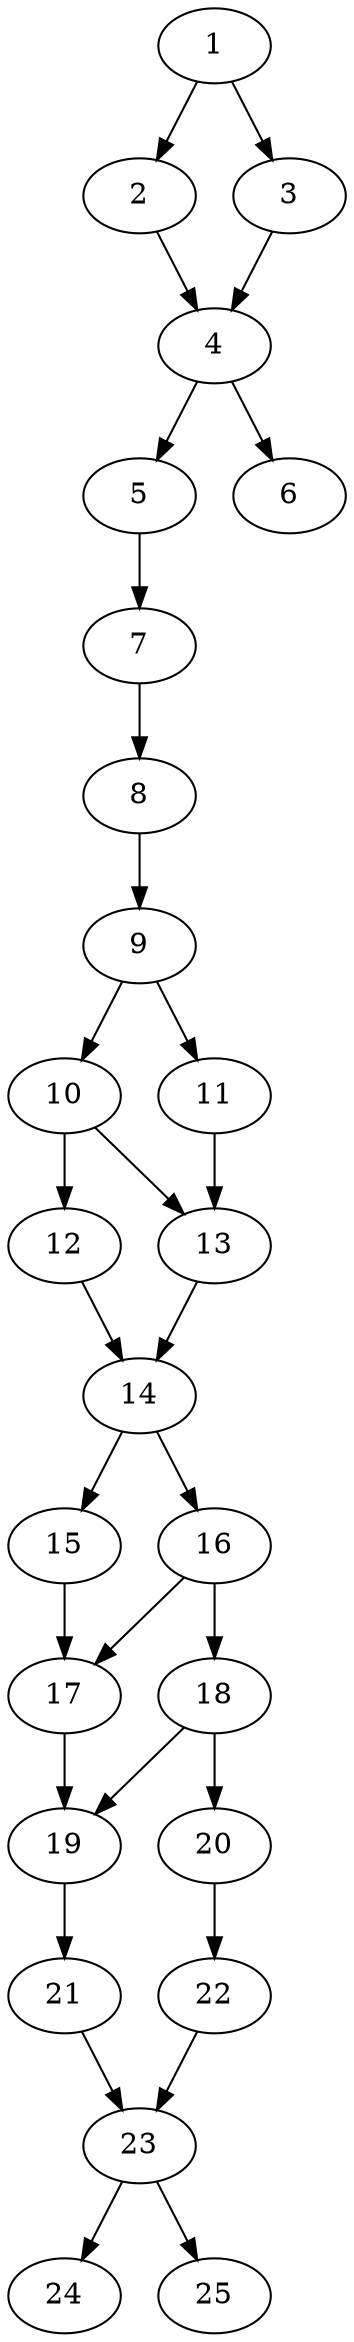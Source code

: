 // DAG automatically generated by daggen at Thu Oct  3 14:00:40 2019
// ./daggen --dot -n 25 --ccr 0.3 --fat 0.3 --regular 0.7 --density 0.6 --mindata 5242880 --maxdata 52428800 
digraph G {
  1 [size="147479893", alpha="0.17", expect_size="44243968"] 
  1 -> 2 [size ="44243968"]
  1 -> 3 [size ="44243968"]
  2 [size="48865280", alpha="0.12", expect_size="14659584"] 
  2 -> 4 [size ="14659584"]
  3 [size="106540373", alpha="0.11", expect_size="31962112"] 
  3 -> 4 [size ="31962112"]
  4 [size="27685547", alpha="0.18", expect_size="8305664"] 
  4 -> 5 [size ="8305664"]
  4 -> 6 [size ="8305664"]
  5 [size="106147840", alpha="0.05", expect_size="31844352"] 
  5 -> 7 [size ="31844352"]
  6 [size="125296640", alpha="0.14", expect_size="37588992"] 
  7 [size="72666453", alpha="0.02", expect_size="21799936"] 
  7 -> 8 [size ="21799936"]
  8 [size="107857920", alpha="0.19", expect_size="32357376"] 
  8 -> 9 [size ="32357376"]
  9 [size="21196800", alpha="0.18", expect_size="6359040"] 
  9 -> 10 [size ="6359040"]
  9 -> 11 [size ="6359040"]
  10 [size="114182827", alpha="0.02", expect_size="34254848"] 
  10 -> 12 [size ="34254848"]
  10 -> 13 [size ="34254848"]
  11 [size="90695680", alpha="0.01", expect_size="27208704"] 
  11 -> 13 [size ="27208704"]
  12 [size="67126613", alpha="0.11", expect_size="20137984"] 
  12 -> 14 [size ="20137984"]
  13 [size="162054827", alpha="0.17", expect_size="48616448"] 
  13 -> 14 [size ="48616448"]
  14 [size="89371307", alpha="0.14", expect_size="26811392"] 
  14 -> 15 [size ="26811392"]
  14 -> 16 [size ="26811392"]
  15 [size="71959893", alpha="0.04", expect_size="21587968"] 
  15 -> 17 [size ="21587968"]
  16 [size="111182507", alpha="0.13", expect_size="33354752"] 
  16 -> 17 [size ="33354752"]
  16 -> 18 [size ="33354752"]
  17 [size="67334827", alpha="0.10", expect_size="20200448"] 
  17 -> 19 [size ="20200448"]
  18 [size="85046613", alpha="0.05", expect_size="25513984"] 
  18 -> 19 [size ="25513984"]
  18 -> 20 [size ="25513984"]
  19 [size="73758720", alpha="0.11", expect_size="22127616"] 
  19 -> 21 [size ="22127616"]
  20 [size="59521707", alpha="0.11", expect_size="17856512"] 
  20 -> 22 [size ="17856512"]
  21 [size="75397120", alpha="0.07", expect_size="22619136"] 
  21 -> 23 [size ="22619136"]
  22 [size="84206933", alpha="0.08", expect_size="25262080"] 
  22 -> 23 [size ="25262080"]
  23 [size="172144640", alpha="0.20", expect_size="51643392"] 
  23 -> 24 [size ="51643392"]
  23 -> 25 [size ="51643392"]
  24 [size="150121813", alpha="0.13", expect_size="45036544"] 
  25 [size="100328107", alpha="0.17", expect_size="30098432"] 
}
